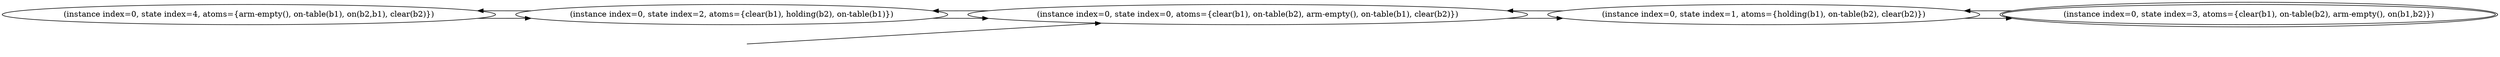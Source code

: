 digraph {
rankdir="LR"
s4[label="(instance index=0, state index=4, atoms={arm-empty(), on-table(b1), on(b2,b1), clear(b2)})"]
s2[label="(instance index=0, state index=2, atoms={clear(b1), holding(b2), on-table(b1)})"]
s0[label="(instance index=0, state index=0, atoms={clear(b1), on-table(b2), arm-empty(), on-table(b1), clear(b2)})"]
s1[label="(instance index=0, state index=1, atoms={holding(b1), on-table(b2), clear(b2)})"]
s3[peripheries=2,label="(instance index=0, state index=3, atoms={clear(b1), on-table(b2), arm-empty(), on(b1,b2)})"]
Dangling [ label = "", style = invis ]
{ rank = same; Dangling }
Dangling -> s0
{ rank = same; s0}
{ rank = same; s2}
{ rank = same; s0}
{ rank = same; s1}
{ rank = same; s3}
{
s4->s2
}
{
s2->s4
s2->s0
}
{
s0->s2
s0->s1
}
{
s1->s3
s1->s0
}
{
s3->s1
}
}
